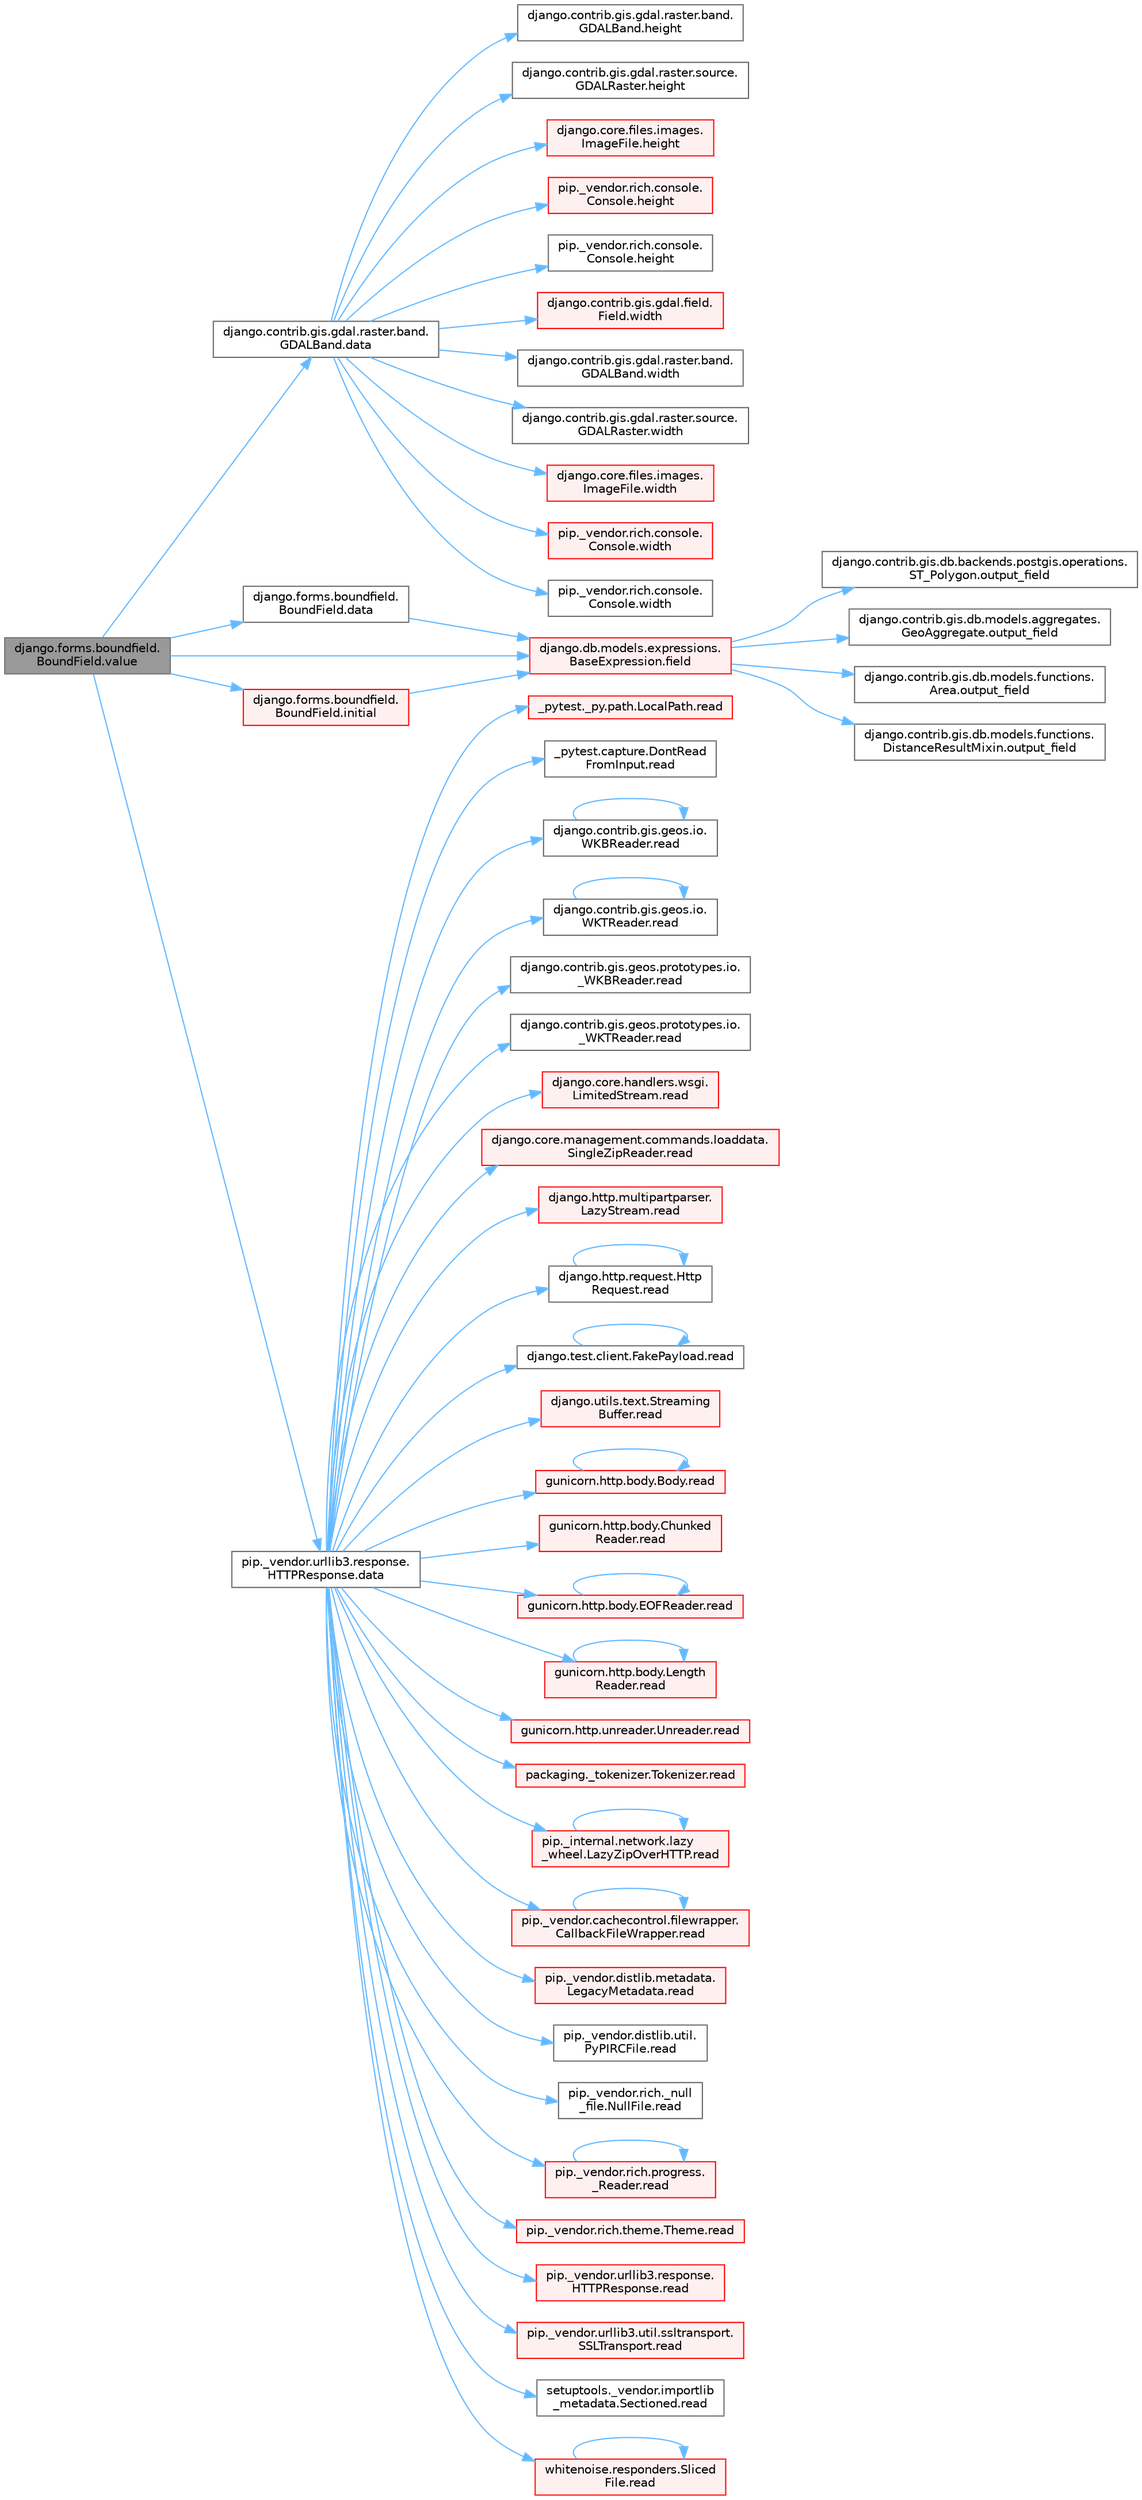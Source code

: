 digraph "django.forms.boundfield.BoundField.value"
{
 // LATEX_PDF_SIZE
  bgcolor="transparent";
  edge [fontname=Helvetica,fontsize=10,labelfontname=Helvetica,labelfontsize=10];
  node [fontname=Helvetica,fontsize=10,shape=box,height=0.2,width=0.4];
  rankdir="LR";
  Node1 [id="Node000001",label="django.forms.boundfield.\lBoundField.value",height=0.2,width=0.4,color="gray40", fillcolor="grey60", style="filled", fontcolor="black",tooltip=" "];
  Node1 -> Node2 [id="edge1_Node000001_Node000002",color="steelblue1",style="solid",tooltip=" "];
  Node2 [id="Node000002",label="django.contrib.gis.gdal.raster.band.\lGDALBand.data",height=0.2,width=0.4,color="grey40", fillcolor="white", style="filled",URL="$classdjango_1_1contrib_1_1gis_1_1gdal_1_1raster_1_1band_1_1_g_d_a_l_band.html#a5d37dc4c4d5a50a21b75460e75f9ee4d",tooltip=" "];
  Node2 -> Node3 [id="edge2_Node000002_Node000003",color="steelblue1",style="solid",tooltip=" "];
  Node3 [id="Node000003",label="django.contrib.gis.gdal.raster.band.\lGDALBand.height",height=0.2,width=0.4,color="grey40", fillcolor="white", style="filled",URL="$classdjango_1_1contrib_1_1gis_1_1gdal_1_1raster_1_1band_1_1_g_d_a_l_band.html#a7bea10d663b16684316ee8a95120ed62",tooltip=" "];
  Node2 -> Node4 [id="edge3_Node000002_Node000004",color="steelblue1",style="solid",tooltip=" "];
  Node4 [id="Node000004",label="django.contrib.gis.gdal.raster.source.\lGDALRaster.height",height=0.2,width=0.4,color="grey40", fillcolor="white", style="filled",URL="$classdjango_1_1contrib_1_1gis_1_1gdal_1_1raster_1_1source_1_1_g_d_a_l_raster.html#a5a893c132270fb65d330a59510a6bff0",tooltip=" "];
  Node2 -> Node5 [id="edge4_Node000002_Node000005",color="steelblue1",style="solid",tooltip=" "];
  Node5 [id="Node000005",label="django.core.files.images.\lImageFile.height",height=0.2,width=0.4,color="red", fillcolor="#FFF0F0", style="filled",URL="$classdjango_1_1core_1_1files_1_1images_1_1_image_file.html#ad4617c14c2a4ffe0b677cd7c1579bd20",tooltip=" "];
  Node2 -> Node4523 [id="edge5_Node000002_Node004523",color="steelblue1",style="solid",tooltip=" "];
  Node4523 [id="Node004523",label="pip._vendor.rich.console.\lConsole.height",height=0.2,width=0.4,color="red", fillcolor="#FFF0F0", style="filled",URL="$classpip_1_1__vendor_1_1rich_1_1console_1_1_console.html#adf55ca44bd09a7285363cdfd2a411a53",tooltip=" "];
  Node2 -> Node4524 [id="edge6_Node000002_Node004524",color="steelblue1",style="solid",tooltip=" "];
  Node4524 [id="Node004524",label="pip._vendor.rich.console.\lConsole.height",height=0.2,width=0.4,color="grey40", fillcolor="white", style="filled",URL="$classpip_1_1__vendor_1_1rich_1_1console_1_1_console.html#ab53d9f9fda0d620f747ea404220d1e89",tooltip=" "];
  Node2 -> Node1923 [id="edge7_Node000002_Node001923",color="steelblue1",style="solid",tooltip=" "];
  Node1923 [id="Node001923",label="django.contrib.gis.gdal.field.\lField.width",height=0.2,width=0.4,color="red", fillcolor="#FFF0F0", style="filled",URL="$classdjango_1_1contrib_1_1gis_1_1gdal_1_1field_1_1_field.html#a9d43a623b937f633a9e6dca9323f5fa7",tooltip=" "];
  Node2 -> Node1924 [id="edge8_Node000002_Node001924",color="steelblue1",style="solid",tooltip=" "];
  Node1924 [id="Node001924",label="django.contrib.gis.gdal.raster.band.\lGDALBand.width",height=0.2,width=0.4,color="grey40", fillcolor="white", style="filled",URL="$classdjango_1_1contrib_1_1gis_1_1gdal_1_1raster_1_1band_1_1_g_d_a_l_band.html#a407780888708f2bb99b4d298eb6d8062",tooltip=" "];
  Node2 -> Node1925 [id="edge9_Node000002_Node001925",color="steelblue1",style="solid",tooltip=" "];
  Node1925 [id="Node001925",label="django.contrib.gis.gdal.raster.source.\lGDALRaster.width",height=0.2,width=0.4,color="grey40", fillcolor="white", style="filled",URL="$classdjango_1_1contrib_1_1gis_1_1gdal_1_1raster_1_1source_1_1_g_d_a_l_raster.html#a58442e42bce5bcabb54fab7a2e636bc2",tooltip=" "];
  Node2 -> Node1926 [id="edge10_Node000002_Node001926",color="steelblue1",style="solid",tooltip=" "];
  Node1926 [id="Node001926",label="django.core.files.images.\lImageFile.width",height=0.2,width=0.4,color="red", fillcolor="#FFF0F0", style="filled",URL="$classdjango_1_1core_1_1files_1_1images_1_1_image_file.html#a3a50a37ab3f2d7395c892a262ecb49bc",tooltip=" "];
  Node2 -> Node1927 [id="edge11_Node000002_Node001927",color="steelblue1",style="solid",tooltip=" "];
  Node1927 [id="Node001927",label="pip._vendor.rich.console.\lConsole.width",height=0.2,width=0.4,color="red", fillcolor="#FFF0F0", style="filled",URL="$classpip_1_1__vendor_1_1rich_1_1console_1_1_console.html#a3163e1b4e2842bc355d0f5c3100ecc08",tooltip=" "];
  Node2 -> Node1928 [id="edge12_Node000002_Node001928",color="steelblue1",style="solid",tooltip=" "];
  Node1928 [id="Node001928",label="pip._vendor.rich.console.\lConsole.width",height=0.2,width=0.4,color="grey40", fillcolor="white", style="filled",URL="$classpip_1_1__vendor_1_1rich_1_1console_1_1_console.html#aa2ba8c5fa1dd224794b0ac2acd384863",tooltip=" "];
  Node1 -> Node257 [id="edge13_Node000001_Node000257",color="steelblue1",style="solid",tooltip=" "];
  Node257 [id="Node000257",label="django.forms.boundfield.\lBoundField.data",height=0.2,width=0.4,color="grey40", fillcolor="white", style="filled",URL="$classdjango_1_1forms_1_1boundfield_1_1_bound_field.html#ad38e19a5099c352218e82322f47b020c",tooltip=" "];
  Node257 -> Node106 [id="edge14_Node000257_Node000106",color="steelblue1",style="solid",tooltip=" "];
  Node106 [id="Node000106",label="django.db.models.expressions.\lBaseExpression.field",height=0.2,width=0.4,color="red", fillcolor="#FFF0F0", style="filled",URL="$classdjango_1_1db_1_1models_1_1expressions_1_1_base_expression.html#a70aeb35391ada82c2e9f02b1c3ac150c",tooltip=" "];
  Node106 -> Node107 [id="edge15_Node000106_Node000107",color="steelblue1",style="solid",tooltip=" "];
  Node107 [id="Node000107",label="django.contrib.gis.db.backends.postgis.operations.\lST_Polygon.output_field",height=0.2,width=0.4,color="grey40", fillcolor="white", style="filled",URL="$classdjango_1_1contrib_1_1gis_1_1db_1_1backends_1_1postgis_1_1operations_1_1_s_t___polygon.html#a4427b1b0cb4e6df4fde6c045c562118a",tooltip=" "];
  Node106 -> Node108 [id="edge16_Node000106_Node000108",color="steelblue1",style="solid",tooltip=" "];
  Node108 [id="Node000108",label="django.contrib.gis.db.models.aggregates.\lGeoAggregate.output_field",height=0.2,width=0.4,color="grey40", fillcolor="white", style="filled",URL="$classdjango_1_1contrib_1_1gis_1_1db_1_1models_1_1aggregates_1_1_geo_aggregate.html#a1f680d71d32335c5854387fa09555108",tooltip=" "];
  Node106 -> Node109 [id="edge17_Node000106_Node000109",color="steelblue1",style="solid",tooltip=" "];
  Node109 [id="Node000109",label="django.contrib.gis.db.models.functions.\lArea.output_field",height=0.2,width=0.4,color="grey40", fillcolor="white", style="filled",URL="$classdjango_1_1contrib_1_1gis_1_1db_1_1models_1_1functions_1_1_area.html#a017724b08cd640b0e7e834e003cc103d",tooltip=" "];
  Node106 -> Node110 [id="edge18_Node000106_Node000110",color="steelblue1",style="solid",tooltip=" "];
  Node110 [id="Node000110",label="django.contrib.gis.db.models.functions.\lDistanceResultMixin.output_field",height=0.2,width=0.4,color="grey40", fillcolor="white", style="filled",URL="$classdjango_1_1contrib_1_1gis_1_1db_1_1models_1_1functions_1_1_distance_result_mixin.html#af219b5c12f89e181ada240244818e239",tooltip=" "];
  Node1 -> Node258 [id="edge19_Node000001_Node000258",color="steelblue1",style="solid",tooltip=" "];
  Node258 [id="Node000258",label="pip._vendor.urllib3.response.\lHTTPResponse.data",height=0.2,width=0.4,color="grey40", fillcolor="white", style="filled",URL="$classpip_1_1__vendor_1_1urllib3_1_1response_1_1_h_t_t_p_response.html#abf3c538704803faf453331b0031f3bdd",tooltip=" "];
  Node258 -> Node45 [id="edge20_Node000258_Node000045",color="steelblue1",style="solid",tooltip=" "];
  Node45 [id="Node000045",label="_pytest._py.path.LocalPath.read",height=0.2,width=0.4,color="red", fillcolor="#FFF0F0", style="filled",URL="$class__pytest_1_1__py_1_1path_1_1_local_path.html#a8640b65f715ce8a258379deb78a68fd8",tooltip=" "];
  Node258 -> Node259 [id="edge21_Node000258_Node000259",color="steelblue1",style="solid",tooltip=" "];
  Node259 [id="Node000259",label="_pytest.capture.DontRead\lFromInput.read",height=0.2,width=0.4,color="grey40", fillcolor="white", style="filled",URL="$class__pytest_1_1capture_1_1_dont_read_from_input.html#abe84d6d5626bed2fa4f52408d2b95d3f",tooltip=" "];
  Node258 -> Node260 [id="edge22_Node000258_Node000260",color="steelblue1",style="solid",tooltip=" "];
  Node260 [id="Node000260",label="django.contrib.gis.geos.io.\lWKBReader.read",height=0.2,width=0.4,color="grey40", fillcolor="white", style="filled",URL="$classdjango_1_1contrib_1_1gis_1_1geos_1_1io_1_1_w_k_b_reader.html#a690153c2f609f20814011beceded4ce6",tooltip=" "];
  Node260 -> Node260 [id="edge23_Node000260_Node000260",color="steelblue1",style="solid",tooltip=" "];
  Node258 -> Node261 [id="edge24_Node000258_Node000261",color="steelblue1",style="solid",tooltip=" "];
  Node261 [id="Node000261",label="django.contrib.gis.geos.io.\lWKTReader.read",height=0.2,width=0.4,color="grey40", fillcolor="white", style="filled",URL="$classdjango_1_1contrib_1_1gis_1_1geos_1_1io_1_1_w_k_t_reader.html#af8cdf42c9388b4ca18b86af2cd174dd0",tooltip=" "];
  Node261 -> Node261 [id="edge25_Node000261_Node000261",color="steelblue1",style="solid",tooltip=" "];
  Node258 -> Node262 [id="edge26_Node000258_Node000262",color="steelblue1",style="solid",tooltip=" "];
  Node262 [id="Node000262",label="django.contrib.gis.geos.prototypes.io.\l_WKBReader.read",height=0.2,width=0.4,color="grey40", fillcolor="white", style="filled",URL="$classdjango_1_1contrib_1_1gis_1_1geos_1_1prototypes_1_1io_1_1___w_k_b_reader.html#a71e78ed5a74b998533ef3801723a5827",tooltip=" "];
  Node258 -> Node263 [id="edge27_Node000258_Node000263",color="steelblue1",style="solid",tooltip=" "];
  Node263 [id="Node000263",label="django.contrib.gis.geos.prototypes.io.\l_WKTReader.read",height=0.2,width=0.4,color="grey40", fillcolor="white", style="filled",URL="$classdjango_1_1contrib_1_1gis_1_1geos_1_1prototypes_1_1io_1_1___w_k_t_reader.html#a97b2007978d99bec56d1bbf4091dd46a",tooltip=" "];
  Node258 -> Node264 [id="edge28_Node000258_Node000264",color="steelblue1",style="solid",tooltip=" "];
  Node264 [id="Node000264",label="django.core.handlers.wsgi.\lLimitedStream.read",height=0.2,width=0.4,color="red", fillcolor="#FFF0F0", style="filled",URL="$classdjango_1_1core_1_1handlers_1_1wsgi_1_1_limited_stream.html#a01766186550a2bafd2a0c0cac1117797",tooltip=" "];
  Node258 -> Node268 [id="edge29_Node000258_Node000268",color="steelblue1",style="solid",tooltip=" "];
  Node268 [id="Node000268",label="django.core.management.commands.loaddata.\lSingleZipReader.read",height=0.2,width=0.4,color="red", fillcolor="#FFF0F0", style="filled",URL="$classdjango_1_1core_1_1management_1_1commands_1_1loaddata_1_1_single_zip_reader.html#a6c6512afb638e535f6d9973329238ec1",tooltip=" "];
  Node258 -> Node273 [id="edge30_Node000258_Node000273",color="steelblue1",style="solid",tooltip=" "];
  Node273 [id="Node000273",label="django.http.multipartparser.\lLazyStream.read",height=0.2,width=0.4,color="red", fillcolor="#FFF0F0", style="filled",URL="$classdjango_1_1http_1_1multipartparser_1_1_lazy_stream.html#af5553676fbef507453fe16dbce30f2d6",tooltip=" "];
  Node258 -> Node276 [id="edge31_Node000258_Node000276",color="steelblue1",style="solid",tooltip=" "];
  Node276 [id="Node000276",label="django.http.request.Http\lRequest.read",height=0.2,width=0.4,color="grey40", fillcolor="white", style="filled",URL="$classdjango_1_1http_1_1request_1_1_http_request.html#a7b5205e754042f5dc1400c5f6884da05",tooltip=" "];
  Node276 -> Node276 [id="edge32_Node000276_Node000276",color="steelblue1",style="solid",tooltip=" "];
  Node258 -> Node277 [id="edge33_Node000258_Node000277",color="steelblue1",style="solid",tooltip=" "];
  Node277 [id="Node000277",label="django.test.client.FakePayload.read",height=0.2,width=0.4,color="grey40", fillcolor="white", style="filled",URL="$classdjango_1_1test_1_1client_1_1_fake_payload.html#a4968728a37f7ecfa436f7156923f32fc",tooltip=" "];
  Node277 -> Node277 [id="edge34_Node000277_Node000277",color="steelblue1",style="solid",tooltip=" "];
  Node258 -> Node278 [id="edge35_Node000258_Node000278",color="steelblue1",style="solid",tooltip=" "];
  Node278 [id="Node000278",label="django.utils.text.Streaming\lBuffer.read",height=0.2,width=0.4,color="red", fillcolor="#FFF0F0", style="filled",URL="$classdjango_1_1utils_1_1text_1_1_streaming_buffer.html#a0d8c76cbb45b290915e65a79dabe0d7b",tooltip=" "];
  Node258 -> Node315 [id="edge36_Node000258_Node000315",color="steelblue1",style="solid",tooltip=" "];
  Node315 [id="Node000315",label="gunicorn.http.body.Body.read",height=0.2,width=0.4,color="red", fillcolor="#FFF0F0", style="filled",URL="$classgunicorn_1_1http_1_1body_1_1_body.html#a26fa33ab9da80d4da60638f902d8bbd8",tooltip=" "];
  Node315 -> Node315 [id="edge37_Node000315_Node000315",color="steelblue1",style="solid",tooltip=" "];
  Node258 -> Node318 [id="edge38_Node000258_Node000318",color="steelblue1",style="solid",tooltip=" "];
  Node318 [id="Node000318",label="gunicorn.http.body.Chunked\lReader.read",height=0.2,width=0.4,color="red", fillcolor="#FFF0F0", style="filled",URL="$classgunicorn_1_1http_1_1body_1_1_chunked_reader.html#aa291cdee58cf19e63d92914442ab2d7e",tooltip=" "];
  Node258 -> Node324 [id="edge39_Node000258_Node000324",color="steelblue1",style="solid",tooltip=" "];
  Node324 [id="Node000324",label="gunicorn.http.body.EOFReader.read",height=0.2,width=0.4,color="red", fillcolor="#FFF0F0", style="filled",URL="$classgunicorn_1_1http_1_1body_1_1_e_o_f_reader.html#a6ae0aab25c53911d59fcbb87c1dfa602",tooltip=" "];
  Node324 -> Node324 [id="edge40_Node000324_Node000324",color="steelblue1",style="solid",tooltip=" "];
  Node258 -> Node327 [id="edge41_Node000258_Node000327",color="steelblue1",style="solid",tooltip=" "];
  Node327 [id="Node000327",label="gunicorn.http.body.Length\lReader.read",height=0.2,width=0.4,color="red", fillcolor="#FFF0F0", style="filled",URL="$classgunicorn_1_1http_1_1body_1_1_length_reader.html#a78c9415492b01b7b1553a481fe9aef7e",tooltip=" "];
  Node327 -> Node327 [id="edge42_Node000327_Node000327",color="steelblue1",style="solid",tooltip=" "];
  Node258 -> Node329 [id="edge43_Node000258_Node000329",color="steelblue1",style="solid",tooltip=" "];
  Node329 [id="Node000329",label="gunicorn.http.unreader.Unreader.read",height=0.2,width=0.4,color="red", fillcolor="#FFF0F0", style="filled",URL="$classgunicorn_1_1http_1_1unreader_1_1_unreader.html#a4d05a3b72ffb1dd09d3e4b3dd1d1e44c",tooltip=" "];
  Node258 -> Node4128 [id="edge44_Node000258_Node004128",color="steelblue1",style="solid",tooltip=" "];
  Node4128 [id="Node004128",label="packaging._tokenizer.Tokenizer.read",height=0.2,width=0.4,color="red", fillcolor="#FFF0F0", style="filled",URL="$classpackaging_1_1__tokenizer_1_1_tokenizer.html#a0338e1186dd1574082f047fdff9b3b2d",tooltip=" "];
  Node258 -> Node4129 [id="edge45_Node000258_Node004129",color="steelblue1",style="solid",tooltip=" "];
  Node4129 [id="Node004129",label="pip._internal.network.lazy\l_wheel.LazyZipOverHTTP.read",height=0.2,width=0.4,color="red", fillcolor="#FFF0F0", style="filled",URL="$classpip_1_1__internal_1_1network_1_1lazy__wheel_1_1_lazy_zip_over_h_t_t_p.html#adb8837e292941df2568b4de4082ecf19",tooltip=" "];
  Node4129 -> Node4129 [id="edge46_Node004129_Node004129",color="steelblue1",style="solid",tooltip=" "];
  Node258 -> Node4143 [id="edge47_Node000258_Node004143",color="steelblue1",style="solid",tooltip=" "];
  Node4143 [id="Node004143",label="pip._vendor.cachecontrol.filewrapper.\lCallbackFileWrapper.read",height=0.2,width=0.4,color="red", fillcolor="#FFF0F0", style="filled",URL="$classpip_1_1__vendor_1_1cachecontrol_1_1filewrapper_1_1_callback_file_wrapper.html#afceb112c071f7b24b9db274a61213b68",tooltip=" "];
  Node4143 -> Node4143 [id="edge48_Node004143_Node004143",color="steelblue1",style="solid",tooltip=" "];
  Node258 -> Node4145 [id="edge49_Node000258_Node004145",color="steelblue1",style="solid",tooltip=" "];
  Node4145 [id="Node004145",label="pip._vendor.distlib.metadata.\lLegacyMetadata.read",height=0.2,width=0.4,color="red", fillcolor="#FFF0F0", style="filled",URL="$classpip_1_1__vendor_1_1distlib_1_1metadata_1_1_legacy_metadata.html#a5473003d19554803bc6f7f4af863060f",tooltip=" "];
  Node258 -> Node4147 [id="edge50_Node000258_Node004147",color="steelblue1",style="solid",tooltip=" "];
  Node4147 [id="Node004147",label="pip._vendor.distlib.util.\lPyPIRCFile.read",height=0.2,width=0.4,color="grey40", fillcolor="white", style="filled",URL="$classpip_1_1__vendor_1_1distlib_1_1util_1_1_py_p_i_r_c_file.html#a9db831938fff0ca340efdb70381bc7b1",tooltip=" "];
  Node258 -> Node4148 [id="edge51_Node000258_Node004148",color="steelblue1",style="solid",tooltip=" "];
  Node4148 [id="Node004148",label="pip._vendor.rich._null\l_file.NullFile.read",height=0.2,width=0.4,color="grey40", fillcolor="white", style="filled",URL="$classpip_1_1__vendor_1_1rich_1_1__null__file_1_1_null_file.html#a34cd6b7fcb25c35b0edeb1a291403522",tooltip=" "];
  Node258 -> Node4149 [id="edge52_Node000258_Node004149",color="steelblue1",style="solid",tooltip=" "];
  Node4149 [id="Node004149",label="pip._vendor.rich.progress.\l_Reader.read",height=0.2,width=0.4,color="red", fillcolor="#FFF0F0", style="filled",URL="$classpip_1_1__vendor_1_1rich_1_1progress_1_1___reader.html#abc9a19c1ccc4057e665996a500814420",tooltip=" "];
  Node4149 -> Node4149 [id="edge53_Node004149_Node004149",color="steelblue1",style="solid",tooltip=" "];
  Node258 -> Node4150 [id="edge54_Node000258_Node004150",color="steelblue1",style="solid",tooltip=" "];
  Node4150 [id="Node004150",label="pip._vendor.rich.theme.Theme.read",height=0.2,width=0.4,color="red", fillcolor="#FFF0F0", style="filled",URL="$classpip_1_1__vendor_1_1rich_1_1theme_1_1_theme.html#af15902d143164bd9dace530822864b4f",tooltip=" "];
  Node258 -> Node4153 [id="edge55_Node000258_Node004153",color="steelblue1",style="solid",tooltip=" "];
  Node4153 [id="Node004153",label="pip._vendor.urllib3.response.\lHTTPResponse.read",height=0.2,width=0.4,color="red", fillcolor="#FFF0F0", style="filled",URL="$classpip_1_1__vendor_1_1urllib3_1_1response_1_1_h_t_t_p_response.html#af2e8ded2867c7f29976cbe251a10178f",tooltip=" "];
  Node258 -> Node4159 [id="edge56_Node000258_Node004159",color="steelblue1",style="solid",tooltip=" "];
  Node4159 [id="Node004159",label="pip._vendor.urllib3.util.ssltransport.\lSSLTransport.read",height=0.2,width=0.4,color="red", fillcolor="#FFF0F0", style="filled",URL="$classpip_1_1__vendor_1_1urllib3_1_1util_1_1ssltransport_1_1_s_s_l_transport.html#a3311c85a8b31a1b389bd7013abdf6fd3",tooltip=" "];
  Node258 -> Node4168 [id="edge57_Node000258_Node004168",color="steelblue1",style="solid",tooltip=" "];
  Node4168 [id="Node004168",label="setuptools._vendor.importlib\l_metadata.Sectioned.read",height=0.2,width=0.4,color="grey40", fillcolor="white", style="filled",URL="$classsetuptools_1_1__vendor_1_1importlib__metadata_1_1_sectioned.html#aee19f1f55f0052af789e28b91d52c5bb",tooltip=" "];
  Node258 -> Node4169 [id="edge58_Node000258_Node004169",color="steelblue1",style="solid",tooltip=" "];
  Node4169 [id="Node004169",label="whitenoise.responders.Sliced\lFile.read",height=0.2,width=0.4,color="red", fillcolor="#FFF0F0", style="filled",URL="$classwhitenoise_1_1responders_1_1_sliced_file.html#af949d31457d709043147db62165bfa8d",tooltip=" "];
  Node4169 -> Node4169 [id="edge59_Node004169_Node004169",color="steelblue1",style="solid",tooltip=" "];
  Node1 -> Node106 [id="edge60_Node000001_Node000106",color="steelblue1",style="solid",tooltip=" "];
  Node1 -> Node1336 [id="edge61_Node000001_Node001336",color="steelblue1",style="solid",tooltip=" "];
  Node1336 [id="Node001336",label="django.forms.boundfield.\lBoundField.initial",height=0.2,width=0.4,color="red", fillcolor="#FFF0F0", style="filled",URL="$classdjango_1_1forms_1_1boundfield_1_1_bound_field.html#a81706c00426d51f42167d00c2018cb92",tooltip=" "];
  Node1336 -> Node106 [id="edge62_Node001336_Node000106",color="steelblue1",style="solid",tooltip=" "];
}
